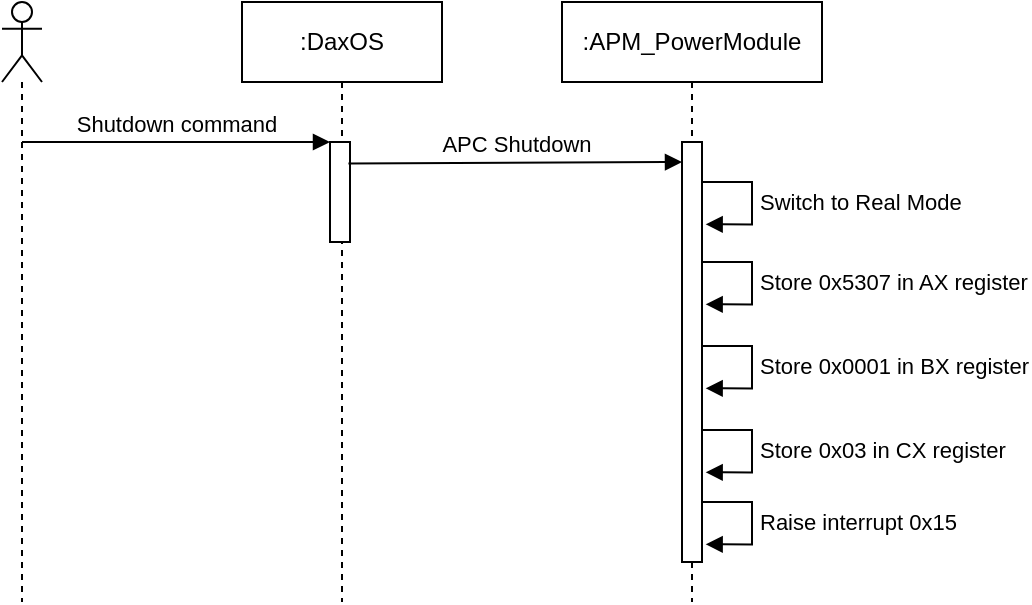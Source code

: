 <mxfile version="13.10.1" type="device"><diagram id="RbVoQLsRQa746iV-FZzB" name="Page-1"><mxGraphModel dx="963" dy="522" grid="1" gridSize="10" guides="1" tooltips="1" connect="1" arrows="1" fold="1" page="1" pageScale="1" pageWidth="850" pageHeight="1100" math="0" shadow="0"><root><mxCell id="0"/><mxCell id="1" parent="0"/><mxCell id="8hWCnI65pOAeEQpfjsWN-1" value="" style="shape=umlLifeline;participant=umlActor;perimeter=lifelinePerimeter;whiteSpace=wrap;html=1;container=1;collapsible=0;recursiveResize=0;verticalAlign=top;spacingTop=36;outlineConnect=0;" vertex="1" parent="1"><mxGeometry x="130" y="140" width="20" height="300" as="geometry"/></mxCell><mxCell id="8hWCnI65pOAeEQpfjsWN-2" value=":DaxOS" style="shape=umlLifeline;perimeter=lifelinePerimeter;whiteSpace=wrap;html=1;container=1;collapsible=0;recursiveResize=0;outlineConnect=0;" vertex="1" parent="1"><mxGeometry x="250" y="140" width="100" height="300" as="geometry"/></mxCell><mxCell id="8hWCnI65pOAeEQpfjsWN-3" value="" style="html=1;points=[];perimeter=orthogonalPerimeter;" vertex="1" parent="8hWCnI65pOAeEQpfjsWN-2"><mxGeometry x="44" y="70" width="10" height="50" as="geometry"/></mxCell><mxCell id="8hWCnI65pOAeEQpfjsWN-4" value="Shutdown command" style="html=1;verticalAlign=bottom;endArrow=block;entryX=0;entryY=0;" edge="1" target="8hWCnI65pOAeEQpfjsWN-3" parent="1" source="8hWCnI65pOAeEQpfjsWN-1"><mxGeometry relative="1" as="geometry"><mxPoint x="220" y="210" as="sourcePoint"/></mxGeometry></mxCell><mxCell id="8hWCnI65pOAeEQpfjsWN-6" value=":APM_PowerModule" style="shape=umlLifeline;perimeter=lifelinePerimeter;whiteSpace=wrap;html=1;container=1;collapsible=0;recursiveResize=0;outlineConnect=0;" vertex="1" parent="1"><mxGeometry x="410" y="140" width="130" height="300" as="geometry"/></mxCell><mxCell id="8hWCnI65pOAeEQpfjsWN-10" value="" style="html=1;points=[];perimeter=orthogonalPerimeter;" vertex="1" parent="8hWCnI65pOAeEQpfjsWN-6"><mxGeometry x="60" y="70" width="10" height="210" as="geometry"/></mxCell><mxCell id="8hWCnI65pOAeEQpfjsWN-9" value="APC Shutdown" style="html=1;verticalAlign=bottom;endArrow=block;exitX=0.921;exitY=0.215;exitDx=0;exitDy=0;exitPerimeter=0;" edge="1" parent="1" source="8hWCnI65pOAeEQpfjsWN-3"><mxGeometry relative="1" as="geometry"><mxPoint x="310" y="220" as="sourcePoint"/><mxPoint x="470" y="220" as="targetPoint"/></mxGeometry></mxCell><mxCell id="8hWCnI65pOAeEQpfjsWN-12" value="Store 0x5307 in AX register" style="edgeStyle=orthogonalEdgeStyle;html=1;align=left;spacingLeft=2;endArrow=block;rounded=0;entryX=1.183;entryY=0.343;entryDx=0;entryDy=0;entryPerimeter=0;" edge="1" parent="1"><mxGeometry relative="1" as="geometry"><mxPoint x="480" y="270.0" as="sourcePoint"/><Array as="points"><mxPoint x="505" y="270"/><mxPoint x="505" y="291"/></Array><mxPoint x="481.83" y="291.16" as="targetPoint"/></mxGeometry></mxCell><mxCell id="8hWCnI65pOAeEQpfjsWN-13" value="Switch to Real Mode" style="edgeStyle=orthogonalEdgeStyle;html=1;align=left;spacingLeft=2;endArrow=block;rounded=0;entryX=1.183;entryY=0.343;entryDx=0;entryDy=0;entryPerimeter=0;" edge="1" parent="1"><mxGeometry relative="1" as="geometry"><mxPoint x="480" y="230.0" as="sourcePoint"/><Array as="points"><mxPoint x="505" y="230"/><mxPoint x="505" y="251"/></Array><mxPoint x="481.83" y="251.16" as="targetPoint"/></mxGeometry></mxCell><mxCell id="8hWCnI65pOAeEQpfjsWN-14" value="Store 0x0001 in BX register" style="edgeStyle=orthogonalEdgeStyle;html=1;align=left;spacingLeft=2;endArrow=block;rounded=0;entryX=1.183;entryY=0.343;entryDx=0;entryDy=0;entryPerimeter=0;" edge="1" parent="1"><mxGeometry relative="1" as="geometry"><mxPoint x="480" y="312.0" as="sourcePoint"/><Array as="points"><mxPoint x="505" y="312"/><mxPoint x="505" y="333"/></Array><mxPoint x="481.83" y="333.16" as="targetPoint"/></mxGeometry></mxCell><mxCell id="8hWCnI65pOAeEQpfjsWN-15" value="Store 0x03 in CX register" style="edgeStyle=orthogonalEdgeStyle;html=1;align=left;spacingLeft=2;endArrow=block;rounded=0;entryX=1.183;entryY=0.343;entryDx=0;entryDy=0;entryPerimeter=0;" edge="1" parent="1"><mxGeometry relative="1" as="geometry"><mxPoint x="480" y="354.0" as="sourcePoint"/><Array as="points"><mxPoint x="505" y="354"/><mxPoint x="505" y="375"/></Array><mxPoint x="481.83" y="375.16" as="targetPoint"/></mxGeometry></mxCell><mxCell id="8hWCnI65pOAeEQpfjsWN-16" value="Raise interrupt 0x15" style="edgeStyle=orthogonalEdgeStyle;html=1;align=left;spacingLeft=2;endArrow=block;rounded=0;entryX=1.183;entryY=0.343;entryDx=0;entryDy=0;entryPerimeter=0;" edge="1" parent="1"><mxGeometry relative="1" as="geometry"><mxPoint x="480" y="390.0" as="sourcePoint"/><Array as="points"><mxPoint x="505" y="390"/><mxPoint x="505" y="411"/></Array><mxPoint x="481.83" y="411.16" as="targetPoint"/></mxGeometry></mxCell></root></mxGraphModel></diagram></mxfile>